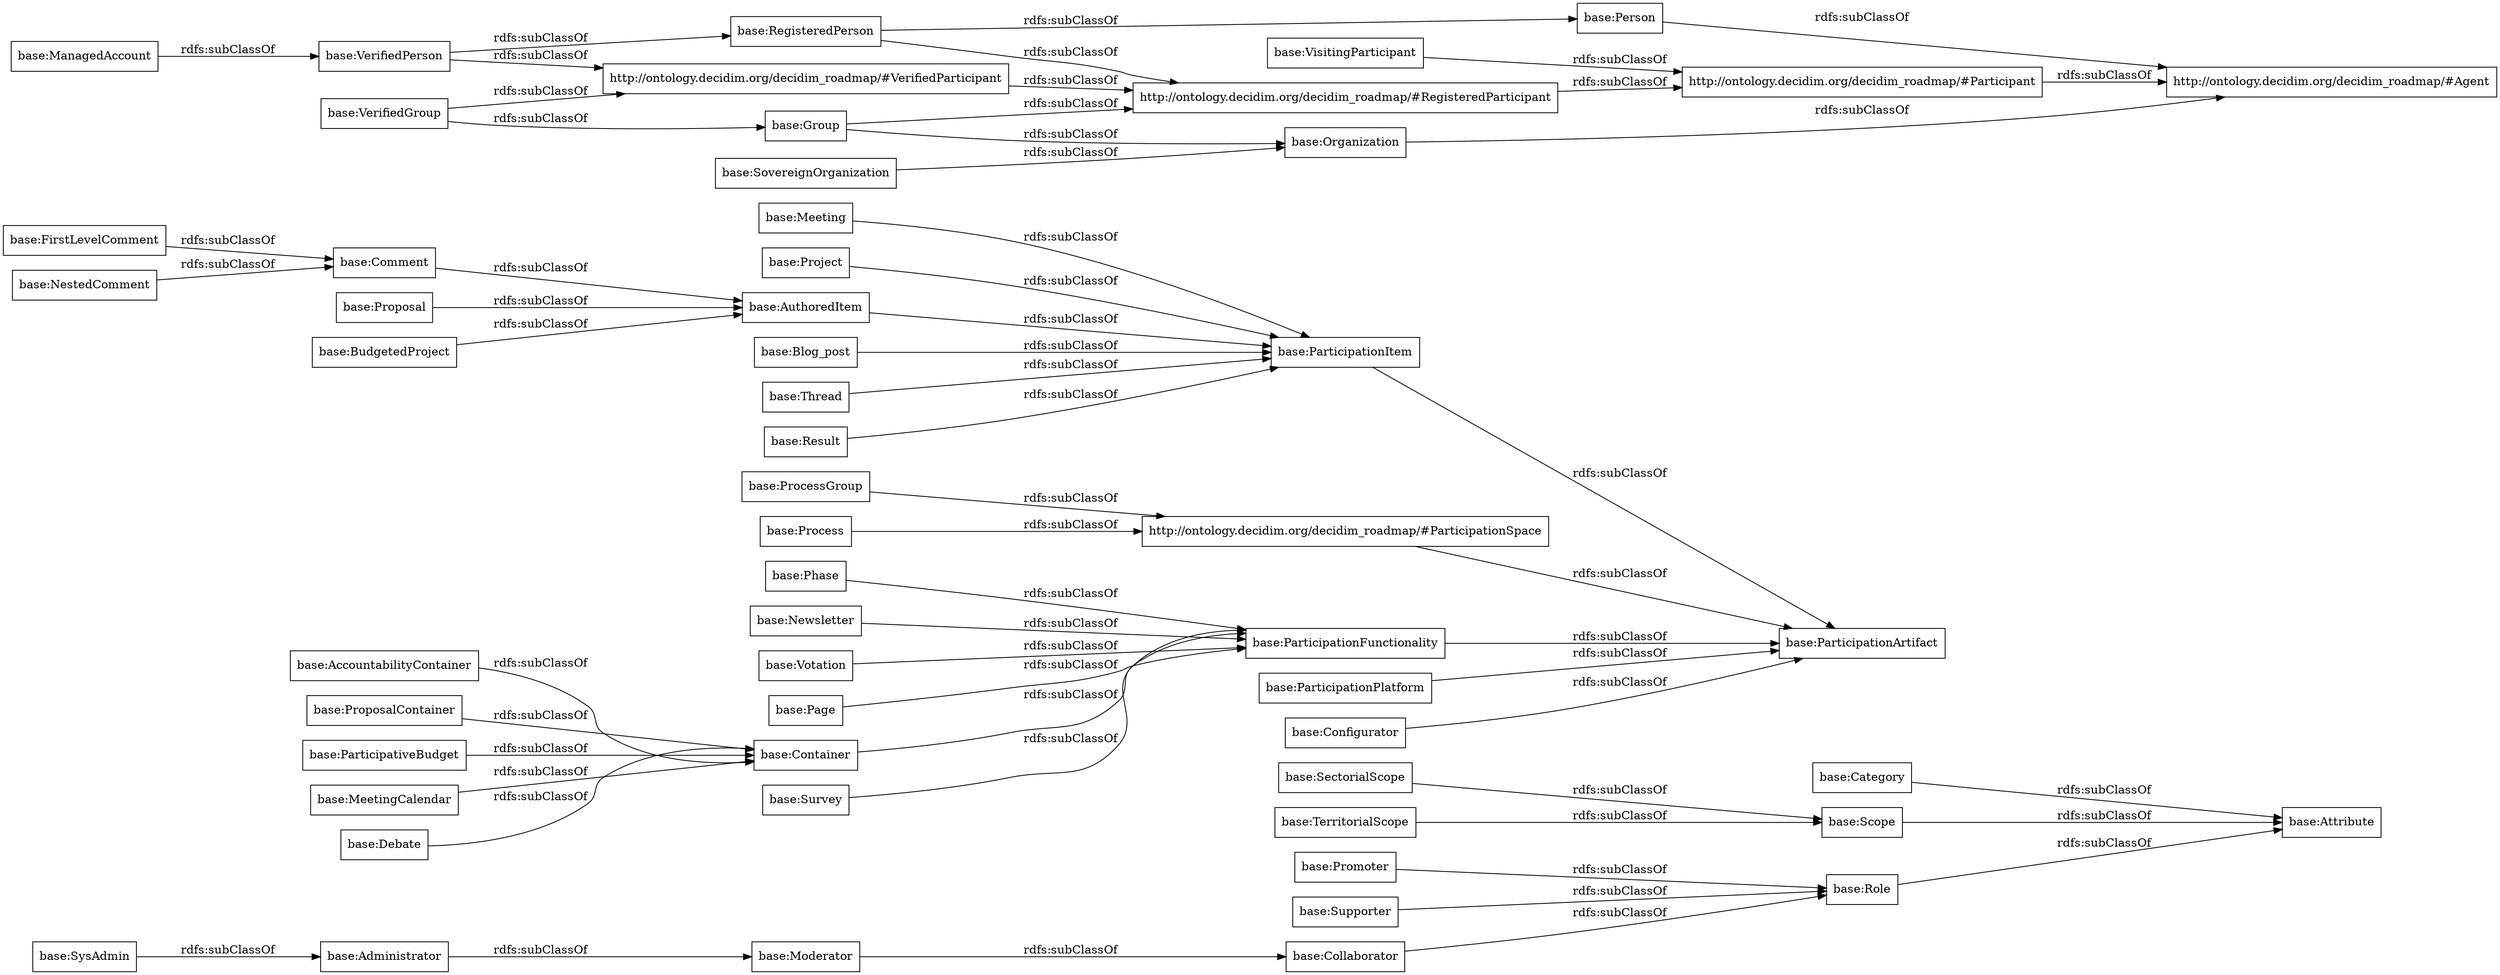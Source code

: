digraph ar2dtool_diagram { 
rankdir=LR;
size="1000"
node [shape = rectangle, color="black"]; "base:Administrator" "base:SectorialScope" "base:AccountabilityContainer" "base:Person" "http://ontology.decidim.org/decidim_roadmap/#Participant" "base:Blog_post" "base:ParticipationItem" "base:Thread" "base:Promoter" "http://ontology.decidim.org/decidim_roadmap/#ParticipationSpace" "base:Category" "base:ParticipationFunctionality" "base:VerifiedGroup" "base:Debate" "base:Attribute" "base:ProposalContainer" "base:Scope" "base:FirstLevelComment" "base:ParticipationPlatform" "base:Page" "base:ParticipativeBudget" "base:VerifiedPerson" "base:Result" "base:TerritorialScope" "base:BudgetedProject" "base:Moderator" "base:Comment" "base:Collaborator" "base:VisitingParticipant" "base:ParticipationArtifact" "base:Survey" "base:Configurator" "base:Phase" "base:AuthoredItem" "base:NestedComment" "http://ontology.decidim.org/decidim_roadmap/#VerifiedParticipant" "base:Meeting" "base:Newsletter" "base:Organization" "base:Supporter" "base:ProcessGroup" "base:SovereignOrganization" "base:RegisteredPerson" "base:ManagedAccount" "base:Role" "base:Process" "http://ontology.decidim.org/decidim_roadmap/#Agent" "base:Container" "base:MeetingCalendar" "base:Project" "base:SysAdmin" "base:Group" "base:Proposal" "base:Votation" "http://ontology.decidim.org/decidim_roadmap/#RegisteredParticipant" ; /*classes style*/
	"base:AuthoredItem" -> "base:ParticipationItem" [ label = "rdfs:subClassOf" ];
	"base:RegisteredPerson" -> "http://ontology.decidim.org/decidim_roadmap/#RegisteredParticipant" [ label = "rdfs:subClassOf" ];
	"base:RegisteredPerson" -> "base:Person" [ label = "rdfs:subClassOf" ];
	"base:Category" -> "base:Attribute" [ label = "rdfs:subClassOf" ];
	"base:Votation" -> "base:ParticipationFunctionality" [ label = "rdfs:subClassOf" ];
	"base:Proposal" -> "base:AuthoredItem" [ label = "rdfs:subClassOf" ];
	"base:Comment" -> "base:AuthoredItem" [ label = "rdfs:subClassOf" ];
	"base:Collaborator" -> "base:Role" [ label = "rdfs:subClassOf" ];
	"base:NestedComment" -> "base:Comment" [ label = "rdfs:subClassOf" ];
	"base:Supporter" -> "base:Role" [ label = "rdfs:subClassOf" ];
	"base:Container" -> "base:ParticipationFunctionality" [ label = "rdfs:subClassOf" ];
	"base:ProcessGroup" -> "http://ontology.decidim.org/decidim_roadmap/#ParticipationSpace" [ label = "rdfs:subClassOf" ];
	"base:Debate" -> "base:Container" [ label = "rdfs:subClassOf" ];
	"base:Promoter" -> "base:Role" [ label = "rdfs:subClassOf" ];
	"base:ManagedAccount" -> "base:VerifiedPerson" [ label = "rdfs:subClassOf" ];
	"base:ParticipationItem" -> "base:ParticipationArtifact" [ label = "rdfs:subClassOf" ];
	"base:TerritorialScope" -> "base:Scope" [ label = "rdfs:subClassOf" ];
	"base:AccountabilityContainer" -> "base:Container" [ label = "rdfs:subClassOf" ];
	"base:BudgetedProject" -> "base:AuthoredItem" [ label = "rdfs:subClassOf" ];
	"base:VerifiedGroup" -> "http://ontology.decidim.org/decidim_roadmap/#VerifiedParticipant" [ label = "rdfs:subClassOf" ];
	"base:VerifiedGroup" -> "base:Group" [ label = "rdfs:subClassOf" ];
	"base:Survey" -> "base:ParticipationFunctionality" [ label = "rdfs:subClassOf" ];
	"base:VerifiedPerson" -> "http://ontology.decidim.org/decidim_roadmap/#VerifiedParticipant" [ label = "rdfs:subClassOf" ];
	"base:VerifiedPerson" -> "base:RegisteredPerson" [ label = "rdfs:subClassOf" ];
	"base:ParticipationFunctionality" -> "base:ParticipationArtifact" [ label = "rdfs:subClassOf" ];
	"base:Thread" -> "base:ParticipationItem" [ label = "rdfs:subClassOf" ];
	"base:Phase" -> "base:ParticipationFunctionality" [ label = "rdfs:subClassOf" ];
	"base:Organization" -> "http://ontology.decidim.org/decidim_roadmap/#Agent" [ label = "rdfs:subClassOf" ];
	"base:Person" -> "http://ontology.decidim.org/decidim_roadmap/#Agent" [ label = "rdfs:subClassOf" ];
	"base:Project" -> "base:ParticipationItem" [ label = "rdfs:subClassOf" ];
	"http://ontology.decidim.org/decidim_roadmap/#Participant" -> "http://ontology.decidim.org/decidim_roadmap/#Agent" [ label = "rdfs:subClassOf" ];
	"base:VisitingParticipant" -> "http://ontology.decidim.org/decidim_roadmap/#Participant" [ label = "rdfs:subClassOf" ];
	"base:ParticipationPlatform" -> "base:ParticipationArtifact" [ label = "rdfs:subClassOf" ];
	"base:Meeting" -> "base:ParticipationItem" [ label = "rdfs:subClassOf" ];
	"base:MeetingCalendar" -> "base:Container" [ label = "rdfs:subClassOf" ];
	"base:Page" -> "base:ParticipationFunctionality" [ label = "rdfs:subClassOf" ];
	"base:Role" -> "base:Attribute" [ label = "rdfs:subClassOf" ];
	"base:ParticipativeBudget" -> "base:Container" [ label = "rdfs:subClassOf" ];
	"http://ontology.decidim.org/decidim_roadmap/#VerifiedParticipant" -> "http://ontology.decidim.org/decidim_roadmap/#RegisteredParticipant" [ label = "rdfs:subClassOf" ];
	"http://ontology.decidim.org/decidim_roadmap/#RegisteredParticipant" -> "http://ontology.decidim.org/decidim_roadmap/#Participant" [ label = "rdfs:subClassOf" ];
	"base:SectorialScope" -> "base:Scope" [ label = "rdfs:subClassOf" ];
	"base:Result" -> "base:ParticipationItem" [ label = "rdfs:subClassOf" ];
	"base:Newsletter" -> "base:ParticipationFunctionality" [ label = "rdfs:subClassOf" ];
	"http://ontology.decidim.org/decidim_roadmap/#ParticipationSpace" -> "base:ParticipationArtifact" [ label = "rdfs:subClassOf" ];
	"base:SovereignOrganization" -> "base:Organization" [ label = "rdfs:subClassOf" ];
	"base:Scope" -> "base:Attribute" [ label = "rdfs:subClassOf" ];
	"base:Blog_post" -> "base:ParticipationItem" [ label = "rdfs:subClassOf" ];
	"base:ProposalContainer" -> "base:Container" [ label = "rdfs:subClassOf" ];
	"base:Moderator" -> "base:Collaborator" [ label = "rdfs:subClassOf" ];
	"base:Configurator" -> "base:ParticipationArtifact" [ label = "rdfs:subClassOf" ];
	"base:FirstLevelComment" -> "base:Comment" [ label = "rdfs:subClassOf" ];
	"base:Process" -> "http://ontology.decidim.org/decidim_roadmap/#ParticipationSpace" [ label = "rdfs:subClassOf" ];
	"base:Administrator" -> "base:Moderator" [ label = "rdfs:subClassOf" ];
	"base:Group" -> "http://ontology.decidim.org/decidim_roadmap/#RegisteredParticipant" [ label = "rdfs:subClassOf" ];
	"base:Group" -> "base:Organization" [ label = "rdfs:subClassOf" ];
	"base:SysAdmin" -> "base:Administrator" [ label = "rdfs:subClassOf" ];

}
